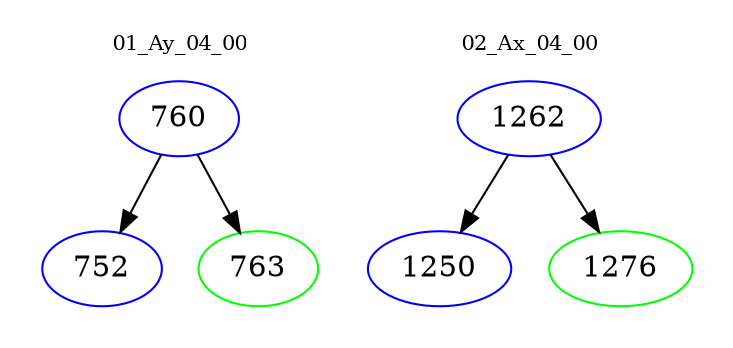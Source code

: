 digraph{
subgraph cluster_0 {
color = white
label = "01_Ay_04_00";
fontsize=10;
T0_760 [label="760", color="blue"]
T0_760 -> T0_752 [color="black"]
T0_752 [label="752", color="blue"]
T0_760 -> T0_763 [color="black"]
T0_763 [label="763", color="green"]
}
subgraph cluster_1 {
color = white
label = "02_Ax_04_00";
fontsize=10;
T1_1262 [label="1262", color="blue"]
T1_1262 -> T1_1250 [color="black"]
T1_1250 [label="1250", color="blue"]
T1_1262 -> T1_1276 [color="black"]
T1_1276 [label="1276", color="green"]
}
}
